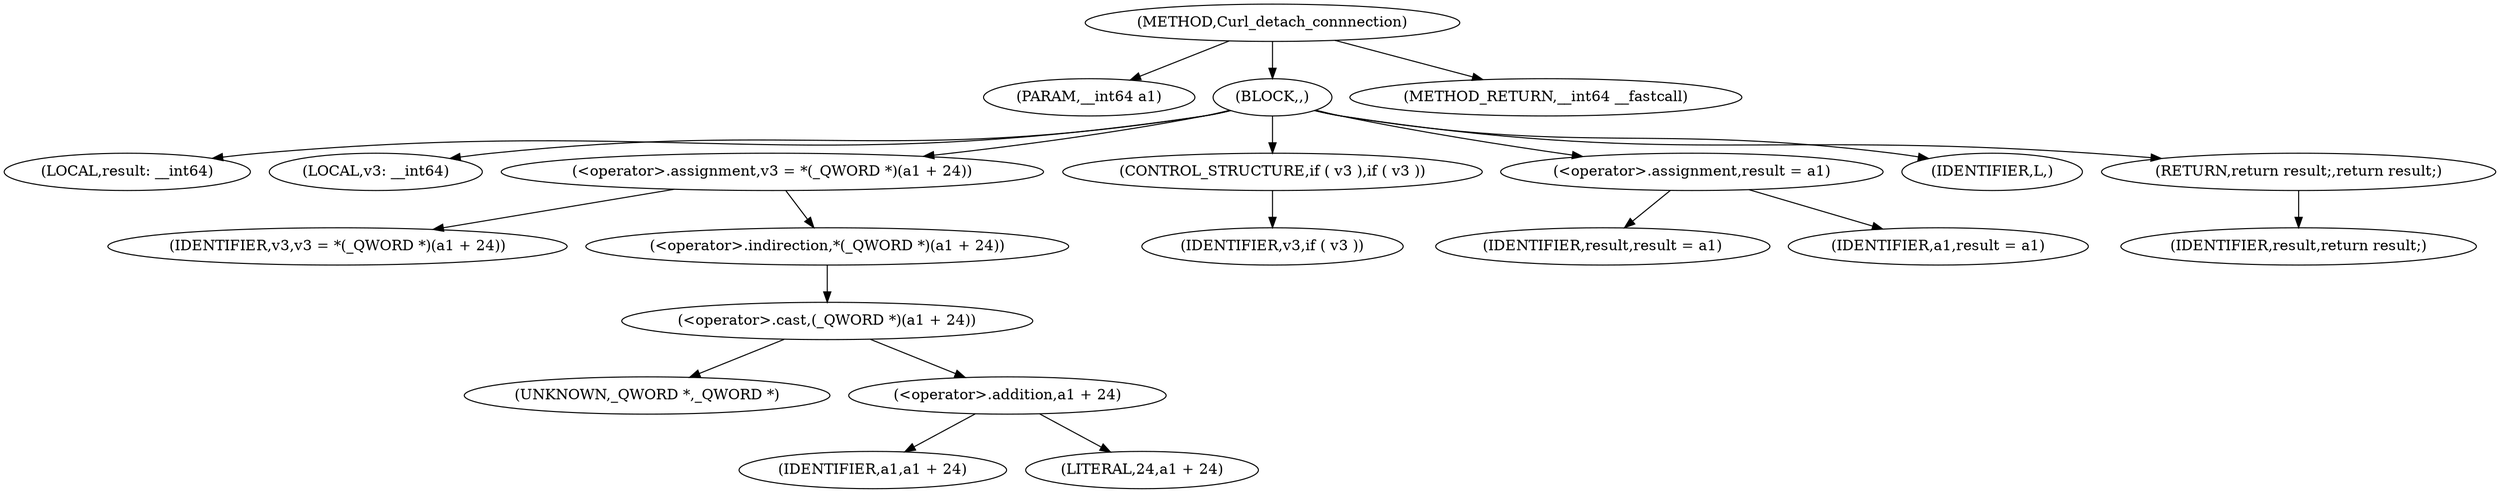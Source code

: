 digraph Curl_detach_connnection {  
"1000103" [label = "(METHOD,Curl_detach_connnection)" ]
"1000104" [label = "(PARAM,__int64 a1)" ]
"1000105" [label = "(BLOCK,,)" ]
"1000106" [label = "(LOCAL,result: __int64)" ]
"1000107" [label = "(LOCAL,v3: __int64)" ]
"1000108" [label = "(<operator>.assignment,v3 = *(_QWORD *)(a1 + 24))" ]
"1000109" [label = "(IDENTIFIER,v3,v3 = *(_QWORD *)(a1 + 24))" ]
"1000110" [label = "(<operator>.indirection,*(_QWORD *)(a1 + 24))" ]
"1000111" [label = "(<operator>.cast,(_QWORD *)(a1 + 24))" ]
"1000112" [label = "(UNKNOWN,_QWORD *,_QWORD *)" ]
"1000113" [label = "(<operator>.addition,a1 + 24)" ]
"1000114" [label = "(IDENTIFIER,a1,a1 + 24)" ]
"1000115" [label = "(LITERAL,24,a1 + 24)" ]
"1000116" [label = "(CONTROL_STRUCTURE,if ( v3 ),if ( v3 ))" ]
"1000117" [label = "(IDENTIFIER,v3,if ( v3 ))" ]
"1000118" [label = "(<operator>.assignment,result = a1)" ]
"1000119" [label = "(IDENTIFIER,result,result = a1)" ]
"1000120" [label = "(IDENTIFIER,a1,result = a1)" ]
"1000121" [label = "(IDENTIFIER,L,)" ]
"1000122" [label = "(RETURN,return result;,return result;)" ]
"1000123" [label = "(IDENTIFIER,result,return result;)" ]
"1000124" [label = "(METHOD_RETURN,__int64 __fastcall)" ]
  "1000103" -> "1000104" 
  "1000103" -> "1000105" 
  "1000103" -> "1000124" 
  "1000105" -> "1000106" 
  "1000105" -> "1000107" 
  "1000105" -> "1000108" 
  "1000105" -> "1000116" 
  "1000105" -> "1000118" 
  "1000105" -> "1000121" 
  "1000105" -> "1000122" 
  "1000108" -> "1000109" 
  "1000108" -> "1000110" 
  "1000110" -> "1000111" 
  "1000111" -> "1000112" 
  "1000111" -> "1000113" 
  "1000113" -> "1000114" 
  "1000113" -> "1000115" 
  "1000116" -> "1000117" 
  "1000118" -> "1000119" 
  "1000118" -> "1000120" 
  "1000122" -> "1000123" 
}
